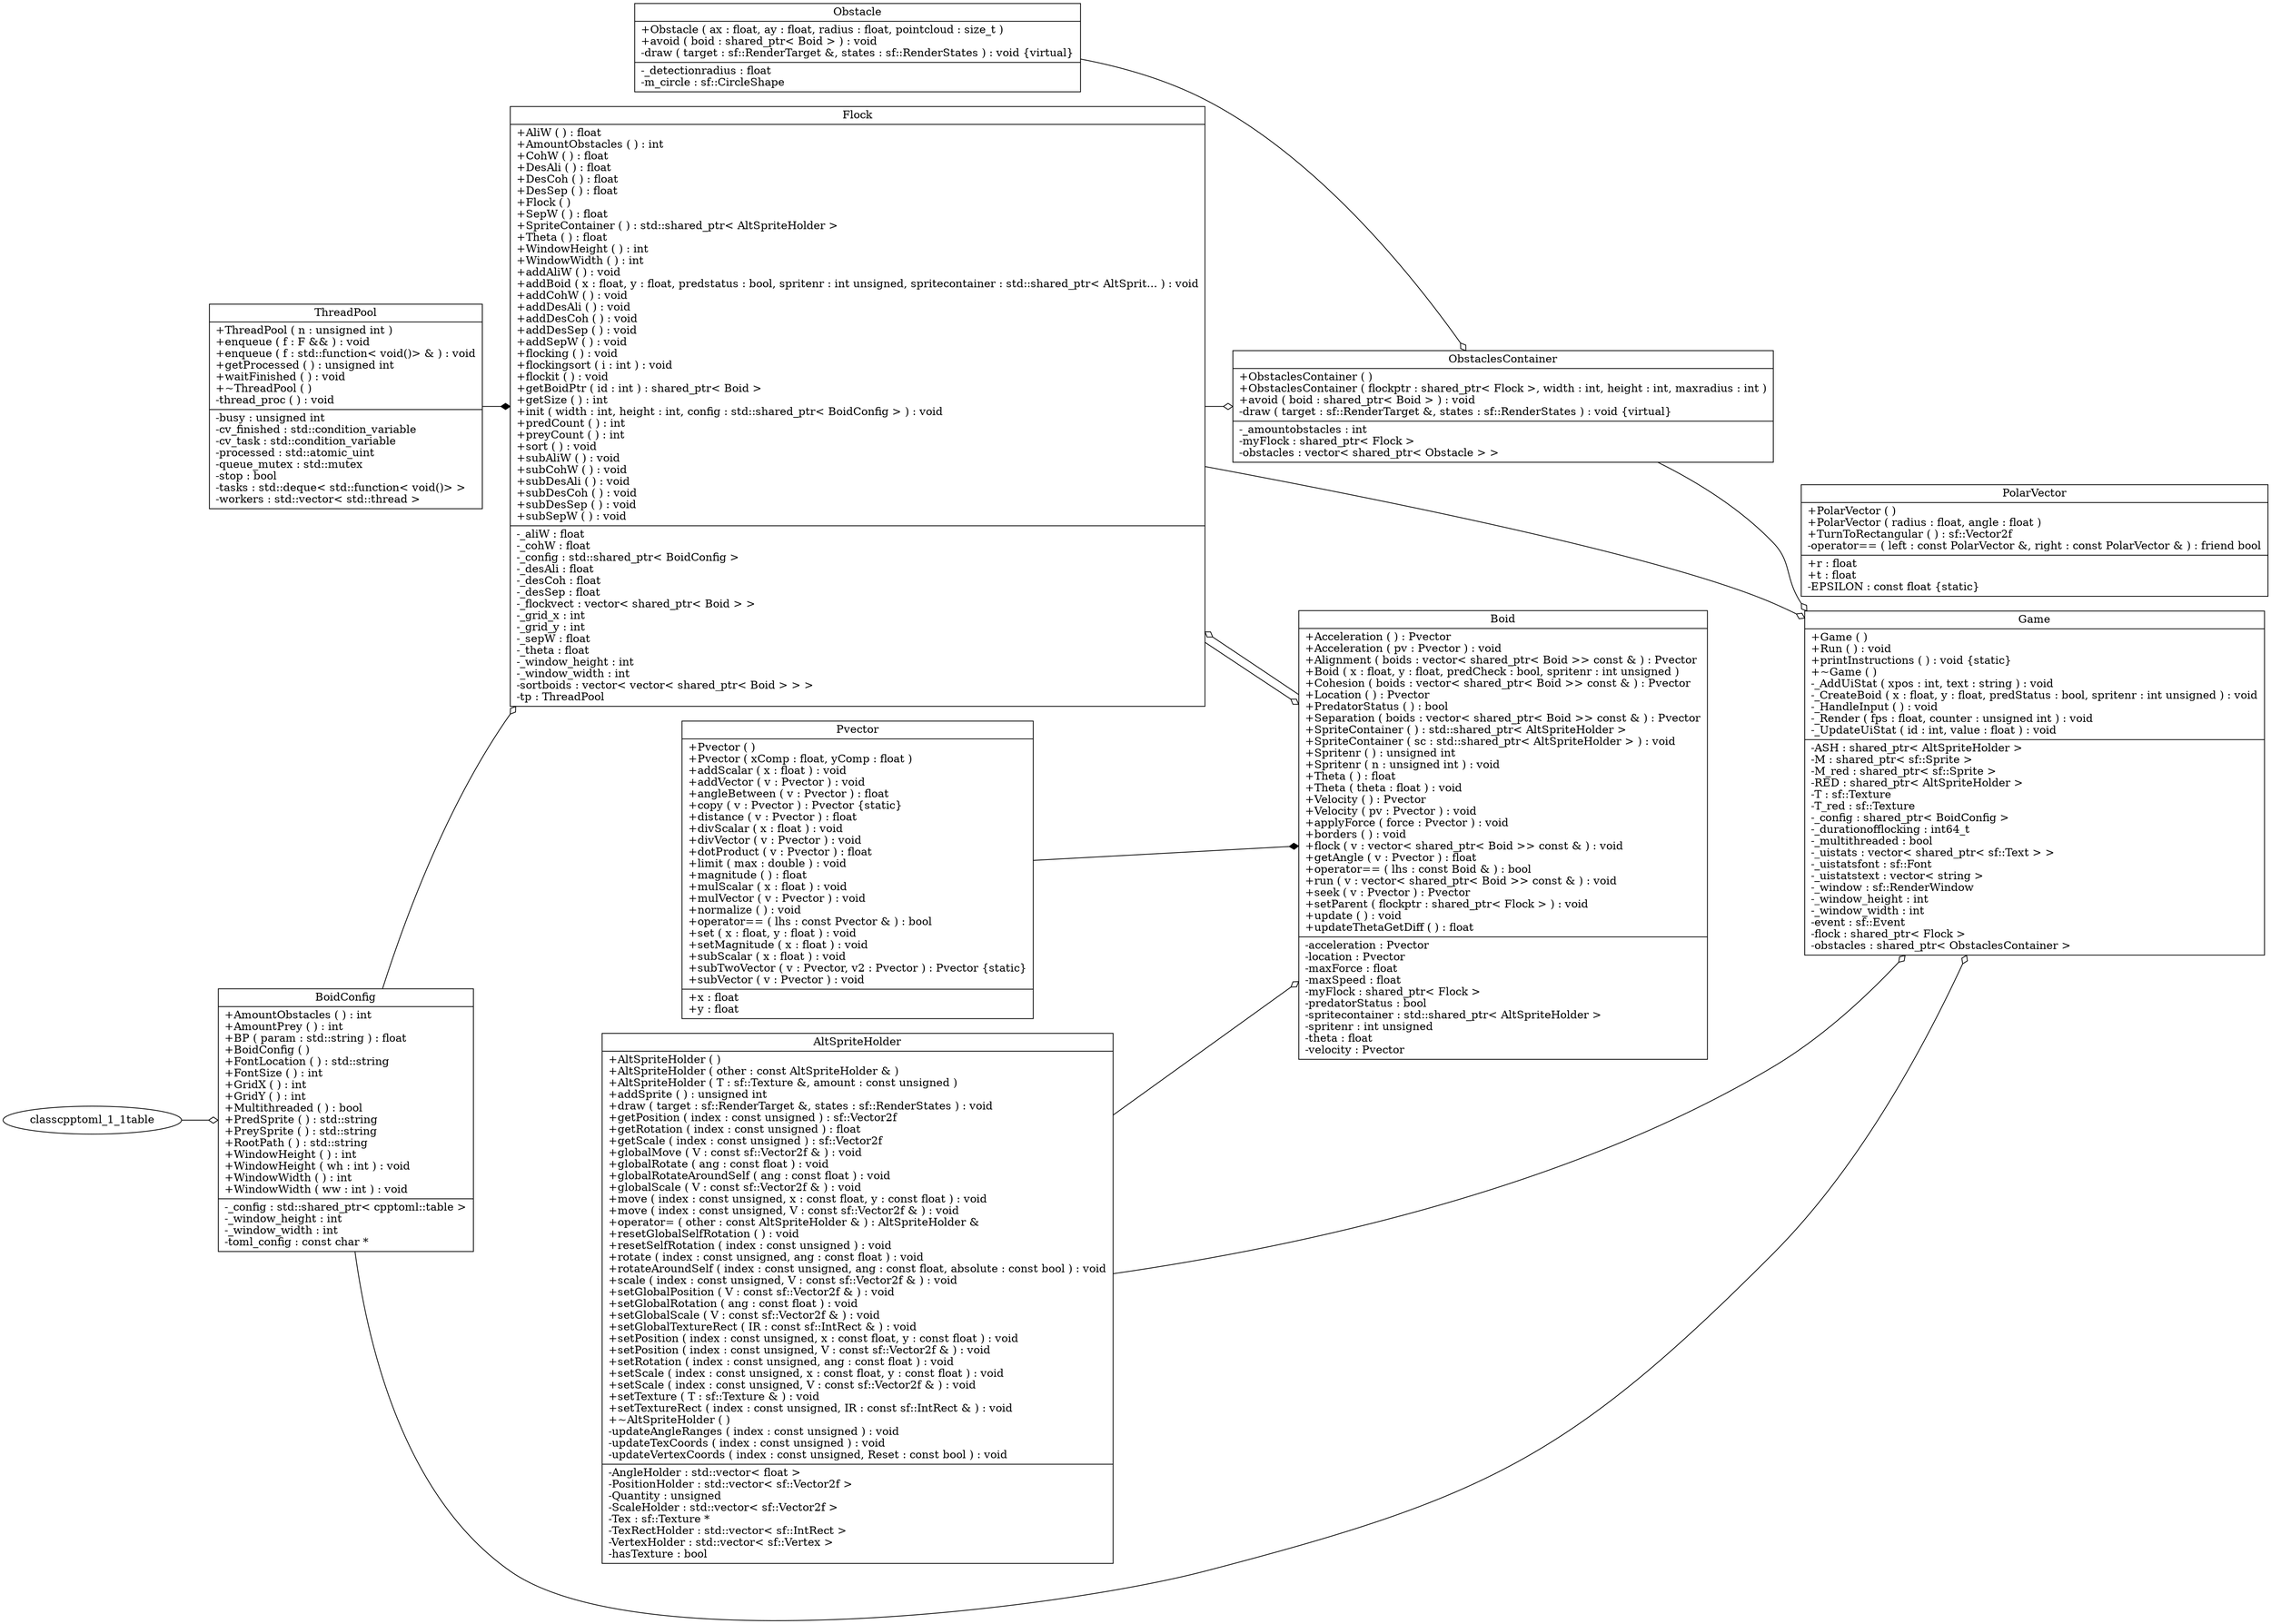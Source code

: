 digraph doxygraph
{
graph [ rankdir="RL" ]
"class_alt_sprite_holder" [ label="AltSpriteHolder\n|+AltSpriteHolder (  )\l+AltSpriteHolder ( other : const AltSpriteHolder & )\l+AltSpriteHolder ( T : sf::Texture &, amount : const unsigned )\l+addSprite (  ) : unsigned int\l+draw ( target : sf::RenderTarget &, states : sf::RenderStates ) : void\l+getPosition ( index : const unsigned ) : sf::Vector2f\l+getRotation ( index : const unsigned ) : float\l+getScale ( index : const unsigned ) : sf::Vector2f\l+globalMove ( V : const sf::Vector2f & ) : void\l+globalRotate ( ang : const float ) : void\l+globalRotateAroundSelf ( ang : const float ) : void\l+globalScale ( V : const sf::Vector2f & ) : void\l+move ( index : const unsigned, x : const float, y : const float ) : void\l+move ( index : const unsigned, V : const sf::Vector2f & ) : void\l+operator= ( other : const AltSpriteHolder & ) : AltSpriteHolder &\l+resetGlobalSelfRotation (  ) : void\l+resetSelfRotation ( index : const unsigned ) : void\l+rotate ( index : const unsigned, ang : const float ) : void\l+rotateAroundSelf ( index : const unsigned, ang : const float, absolute : const bool ) : void\l+scale ( index : const unsigned, V : const sf::Vector2f & ) : void\l+setGlobalPosition ( V : const sf::Vector2f & ) : void\l+setGlobalRotation ( ang : const float ) : void\l+setGlobalScale ( V : const sf::Vector2f & ) : void\l+setGlobalTextureRect ( IR : const sf::IntRect & ) : void\l+setPosition ( index : const unsigned, x : const float, y : const float ) : void\l+setPosition ( index : const unsigned, V : const sf::Vector2f & ) : void\l+setRotation ( index : const unsigned, ang : const float ) : void\l+setScale ( index : const unsigned, x : const float, y : const float ) : void\l+setScale ( index : const unsigned, V : const sf::Vector2f & ) : void\l+setTexture ( T : sf::Texture & ) : void\l+setTextureRect ( index : const unsigned, IR : const sf::IntRect & ) : void\l+~AltSpriteHolder (  )\l-updateAngleRanges ( index : const unsigned ) : void\l-updateTexCoords ( index : const unsigned ) : void\l-updateVertexCoords ( index : const unsigned, Reset : const bool ) : void\l|-AngleHolder : std::vector\< float \>\l-PositionHolder : std::vector\< sf::Vector2f \>\l-Quantity : unsigned\l-ScaleHolder : std::vector\< sf::Vector2f \>\l-Tex : sf::Texture *\l-TexRectHolder : std::vector\< sf::IntRect \>\l-VertexHolder : std::vector\< sf::Vertex \>\l-hasTexture : bool\l" shape="record" ]
"class_boid" [ label="Boid\n|+Acceleration (  ) : Pvector\l+Acceleration ( pv : Pvector ) : void\l+Alignment ( boids : vector\< shared_ptr\< Boid \>\> const & ) : Pvector\l+Boid ( x : float, y : float, predCheck : bool, spritenr : int unsigned )\l+Cohesion ( boids : vector\< shared_ptr\< Boid \>\> const & ) : Pvector\l+Location (  ) : Pvector\l+PredatorStatus (  ) : bool\l+Separation ( boids : vector\< shared_ptr\< Boid \>\> const & ) : Pvector\l+SpriteContainer (  ) : std::shared_ptr\< AltSpriteHolder \>\l+SpriteContainer ( sc : std::shared_ptr\< AltSpriteHolder \> ) : void\l+Spritenr (  ) : unsigned int\l+Spritenr ( n : unsigned int ) : void\l+Theta (  ) : float\l+Theta ( theta : float ) : void\l+Velocity (  ) : Pvector\l+Velocity ( pv : Pvector ) : void\l+applyForce ( force : Pvector ) : void\l+borders (  ) : void\l+flock ( v : vector\< shared_ptr\< Boid \>\> const & ) : void\l+getAngle ( v : Pvector ) : float\l+operator== ( lhs : const Boid & ) : bool\l+run ( v : vector\< shared_ptr\< Boid \>\> const & ) : void\l+seek ( v : Pvector ) : Pvector\l+setParent ( flockptr : shared_ptr\< Flock \> ) : void\l+update (  ) : void\l+updateThetaGetDiff (  ) : float\l|-acceleration : Pvector\l-location : Pvector\l-maxForce : float\l-maxSpeed : float\l-myFlock : shared_ptr\< Flock \>\l-predatorStatus : bool\l-spritecontainer : std::shared_ptr\< AltSpriteHolder \>\l-spritenr : int unsigned\l-theta : float\l-velocity : Pvector\l" shape="record" ]
"class_boid" -> "class_alt_sprite_holder" [ arrowtail="odiamond" dir="back" ]
"class_flock"
"class_boid" -> "class_flock" [ arrowtail="odiamond" dir="back" ]
"class_pvector"
"class_boid" -> "class_pvector" [ arrowtail="diamond" dir="back" ]
"class_boid_config" [ label="BoidConfig\n|+AmountObstacles (  ) : int\l+AmountPrey (  ) : int\l+BP ( param : std::string ) : float\l+BoidConfig (  )\l+FontLocation (  ) : std::string\l+FontSize (  ) : int\l+GridX (  ) : int\l+GridY (  ) : int\l+Multithreaded (  ) : bool\l+PredSprite (  ) : std::string\l+PreySprite (  ) : std::string\l+RootPath (  ) : std::string\l+WindowHeight (  ) : int\l+WindowHeight ( wh : int ) : void\l+WindowWidth (  ) : int\l+WindowWidth ( ww : int ) : void\l|-_config : std::shared_ptr\< cpptoml::table \>\l-_window_height : int\l-_window_width : int\l-toml_config : const char *\l" shape="record" ]
"classcpptoml_1_1table"
"class_boid_config" -> "classcpptoml_1_1table" [ arrowtail="odiamond" dir="back" ]
"class_flock" [ label="Flock\n|+AliW (  ) : float\l+AmountObstacles (  ) : int\l+CohW (  ) : float\l+DesAli (  ) : float\l+DesCoh (  ) : float\l+DesSep (  ) : float\l+Flock (  )\l+SepW (  ) : float\l+SpriteContainer (  ) : std::shared_ptr\< AltSpriteHolder \>\l+Theta (  ) : float\l+WindowHeight (  ) : int\l+WindowWidth (  ) : int\l+addAliW (  ) : void\l+addBoid ( x : float, y : float, predstatus : bool, spritenr : int unsigned, spritecontainer : std::shared_ptr\< AltSprit... ) : void\l+addCohW (  ) : void\l+addDesAli (  ) : void\l+addDesCoh (  ) : void\l+addDesSep (  ) : void\l+addSepW (  ) : void\l+flocking (  ) : void\l+flockingsort ( i : int ) : void\l+flockit (  ) : void\l+getBoidPtr ( id : int ) : shared_ptr\< Boid \>\l+getSize (  ) : int\l+init ( width : int, height : int, config : std::shared_ptr\< BoidConfig \> ) : void\l+predCount (  ) : int\l+preyCount (  ) : int\l+sort (  ) : void\l+subAliW (  ) : void\l+subCohW (  ) : void\l+subDesAli (  ) : void\l+subDesCoh (  ) : void\l+subDesSep (  ) : void\l+subSepW (  ) : void\l|-_aliW : float\l-_cohW : float\l-_config : std::shared_ptr\< BoidConfig \>\l-_desAli : float\l-_desCoh : float\l-_desSep : float\l-_flockvect : vector\< shared_ptr\< Boid \> \>\l-_grid_x : int\l-_grid_y : int\l-_sepW : float\l-_theta : float\l-_window_height : int\l-_window_width : int\l-sortboids : vector\< vector\< shared_ptr\< Boid \> \> \>\l-tp : ThreadPool\l" shape="record" ]
"class_flock" -> "class_boid" [ arrowtail="odiamond" dir="back" ]
"class_flock" -> "class_boid_config" [ arrowtail="odiamond" dir="back" ]
"class_thread_pool"
"class_flock" -> "class_thread_pool" [ arrowtail="diamond" dir="back" ]
"class_game" [ label="Game\n|+Game (  )\l+Run (  ) : void\l+printInstructions (  ) : void \{static\}\l+~Game (  )\l-_AddUiStat ( xpos : int, text : string ) : void\l-_CreateBoid ( x : float, y : float, predStatus : bool, spritenr : int unsigned ) : void\l-_HandleInput (  ) : void\l-_Render ( fps : float, counter : unsigned int ) : void\l-_UpdateUiStat ( id : int, value : float ) : void\l|-ASH : shared_ptr\< AltSpriteHolder \>\l-M : shared_ptr\< sf::Sprite \>\l-M_red : shared_ptr\< sf::Sprite \>\l-RED : shared_ptr\< AltSpriteHolder \>\l-T : sf::Texture\l-T_red : sf::Texture\l-_config : shared_ptr\< BoidConfig \>\l-_durationofflocking : int64_t\l-_multithreaded : bool\l-_uistats : vector\< shared_ptr\< sf::Text \> \>\l-_uistatsfont : sf::Font\l-_uistatstext : vector\< string \>\l-_window : sf::RenderWindow\l-_window_height : int\l-_window_width : int\l-event : sf::Event\l-flock : shared_ptr\< Flock \>\l-obstacles : shared_ptr\< ObstaclesContainer \>\l" shape="record" ]
"class_game" -> "class_alt_sprite_holder" [ arrowtail="odiamond" dir="back" ]
"class_obstacles_container"
"class_game" -> "class_obstacles_container" [ arrowtail="odiamond" dir="back" ]
"class_game" -> "class_flock" [ arrowtail="odiamond" dir="back" ]
"class_game" -> "class_boid_config" [ arrowtail="odiamond" dir="back" ]
"class_obstacle" [ label="Obstacle\n|+Obstacle ( ax : float, ay : float, radius : float, pointcloud : size_t )\l+avoid ( boid : shared_ptr\< Boid \> ) : void\l-draw ( target : sf::RenderTarget &, states : sf::RenderStates ) : void \{virtual\}\l|-_detectionradius : float\l-m_circle : sf::CircleShape\l" shape="record" ]
"class_obstacles_container" [ label="ObstaclesContainer\n|+ObstaclesContainer (  )\l+ObstaclesContainer ( flockptr : shared_ptr\< Flock \>, width : int, height : int, maxradius : int )\l+avoid ( boid : shared_ptr\< Boid \> ) : void\l-draw ( target : sf::RenderTarget &, states : sf::RenderStates ) : void \{virtual\}\l|-_amountobstacles : int\l-myFlock : shared_ptr\< Flock \>\l-obstacles : vector\< shared_ptr\< Obstacle \> \>\l" shape="record" ]
"class_obstacles_container" -> "class_flock" [ arrowtail="odiamond" dir="back" ]
"class_obstacles_container" -> "class_obstacle" [ arrowtail="odiamond" dir="back" ]
"class_polar_vector" [ label="PolarVector\n|+PolarVector (  )\l+PolarVector ( radius : float, angle : float )\l+TurnToRectangular (  ) : sf::Vector2f\l-operator== ( left : const PolarVector &, right : const PolarVector & ) : friend bool\l|+r : float\l+t : float\l-EPSILON : const float \{static\}\l" shape="record" ]
"class_pvector" [ label="Pvector\n|+Pvector (  )\l+Pvector ( xComp : float, yComp : float )\l+addScalar ( x : float ) : void\l+addVector ( v : Pvector ) : void\l+angleBetween ( v : Pvector ) : float\l+copy ( v : Pvector ) : Pvector \{static\}\l+distance ( v : Pvector ) : float\l+divScalar ( x : float ) : void\l+divVector ( v : Pvector ) : void\l+dotProduct ( v : Pvector ) : float\l+limit ( max : double ) : void\l+magnitude (  ) : float\l+mulScalar ( x : float ) : void\l+mulVector ( v : Pvector ) : void\l+normalize (  ) : void\l+operator== ( lhs : const Pvector & ) : bool\l+set ( x : float, y : float ) : void\l+setMagnitude ( x : float ) : void\l+subScalar ( x : float ) : void\l+subTwoVector ( v : Pvector, v2 : Pvector ) : Pvector \{static\}\l+subVector ( v : Pvector ) : void\l|+x : float\l+y : float\l" shape="record" ]
"class_thread_pool" [ label="ThreadPool\n|+ThreadPool ( n : unsigned int )\l+enqueue ( f : F && ) : void\l+enqueue ( f : std::function\< void()\> & ) : void\l+getProcessed (  ) : unsigned int\l+waitFinished (  ) : void\l+~ThreadPool (  )\l-thread_proc (  ) : void\l|-busy : unsigned int\l-cv_finished : std::condition_variable\l-cv_task : std::condition_variable\l-processed : std::atomic_uint\l-queue_mutex : std::mutex\l-stop : bool\l-tasks : std::deque\< std::function\< void()\> \>\l-workers : std::vector\< std::thread \>\l" shape="record" ]
}
